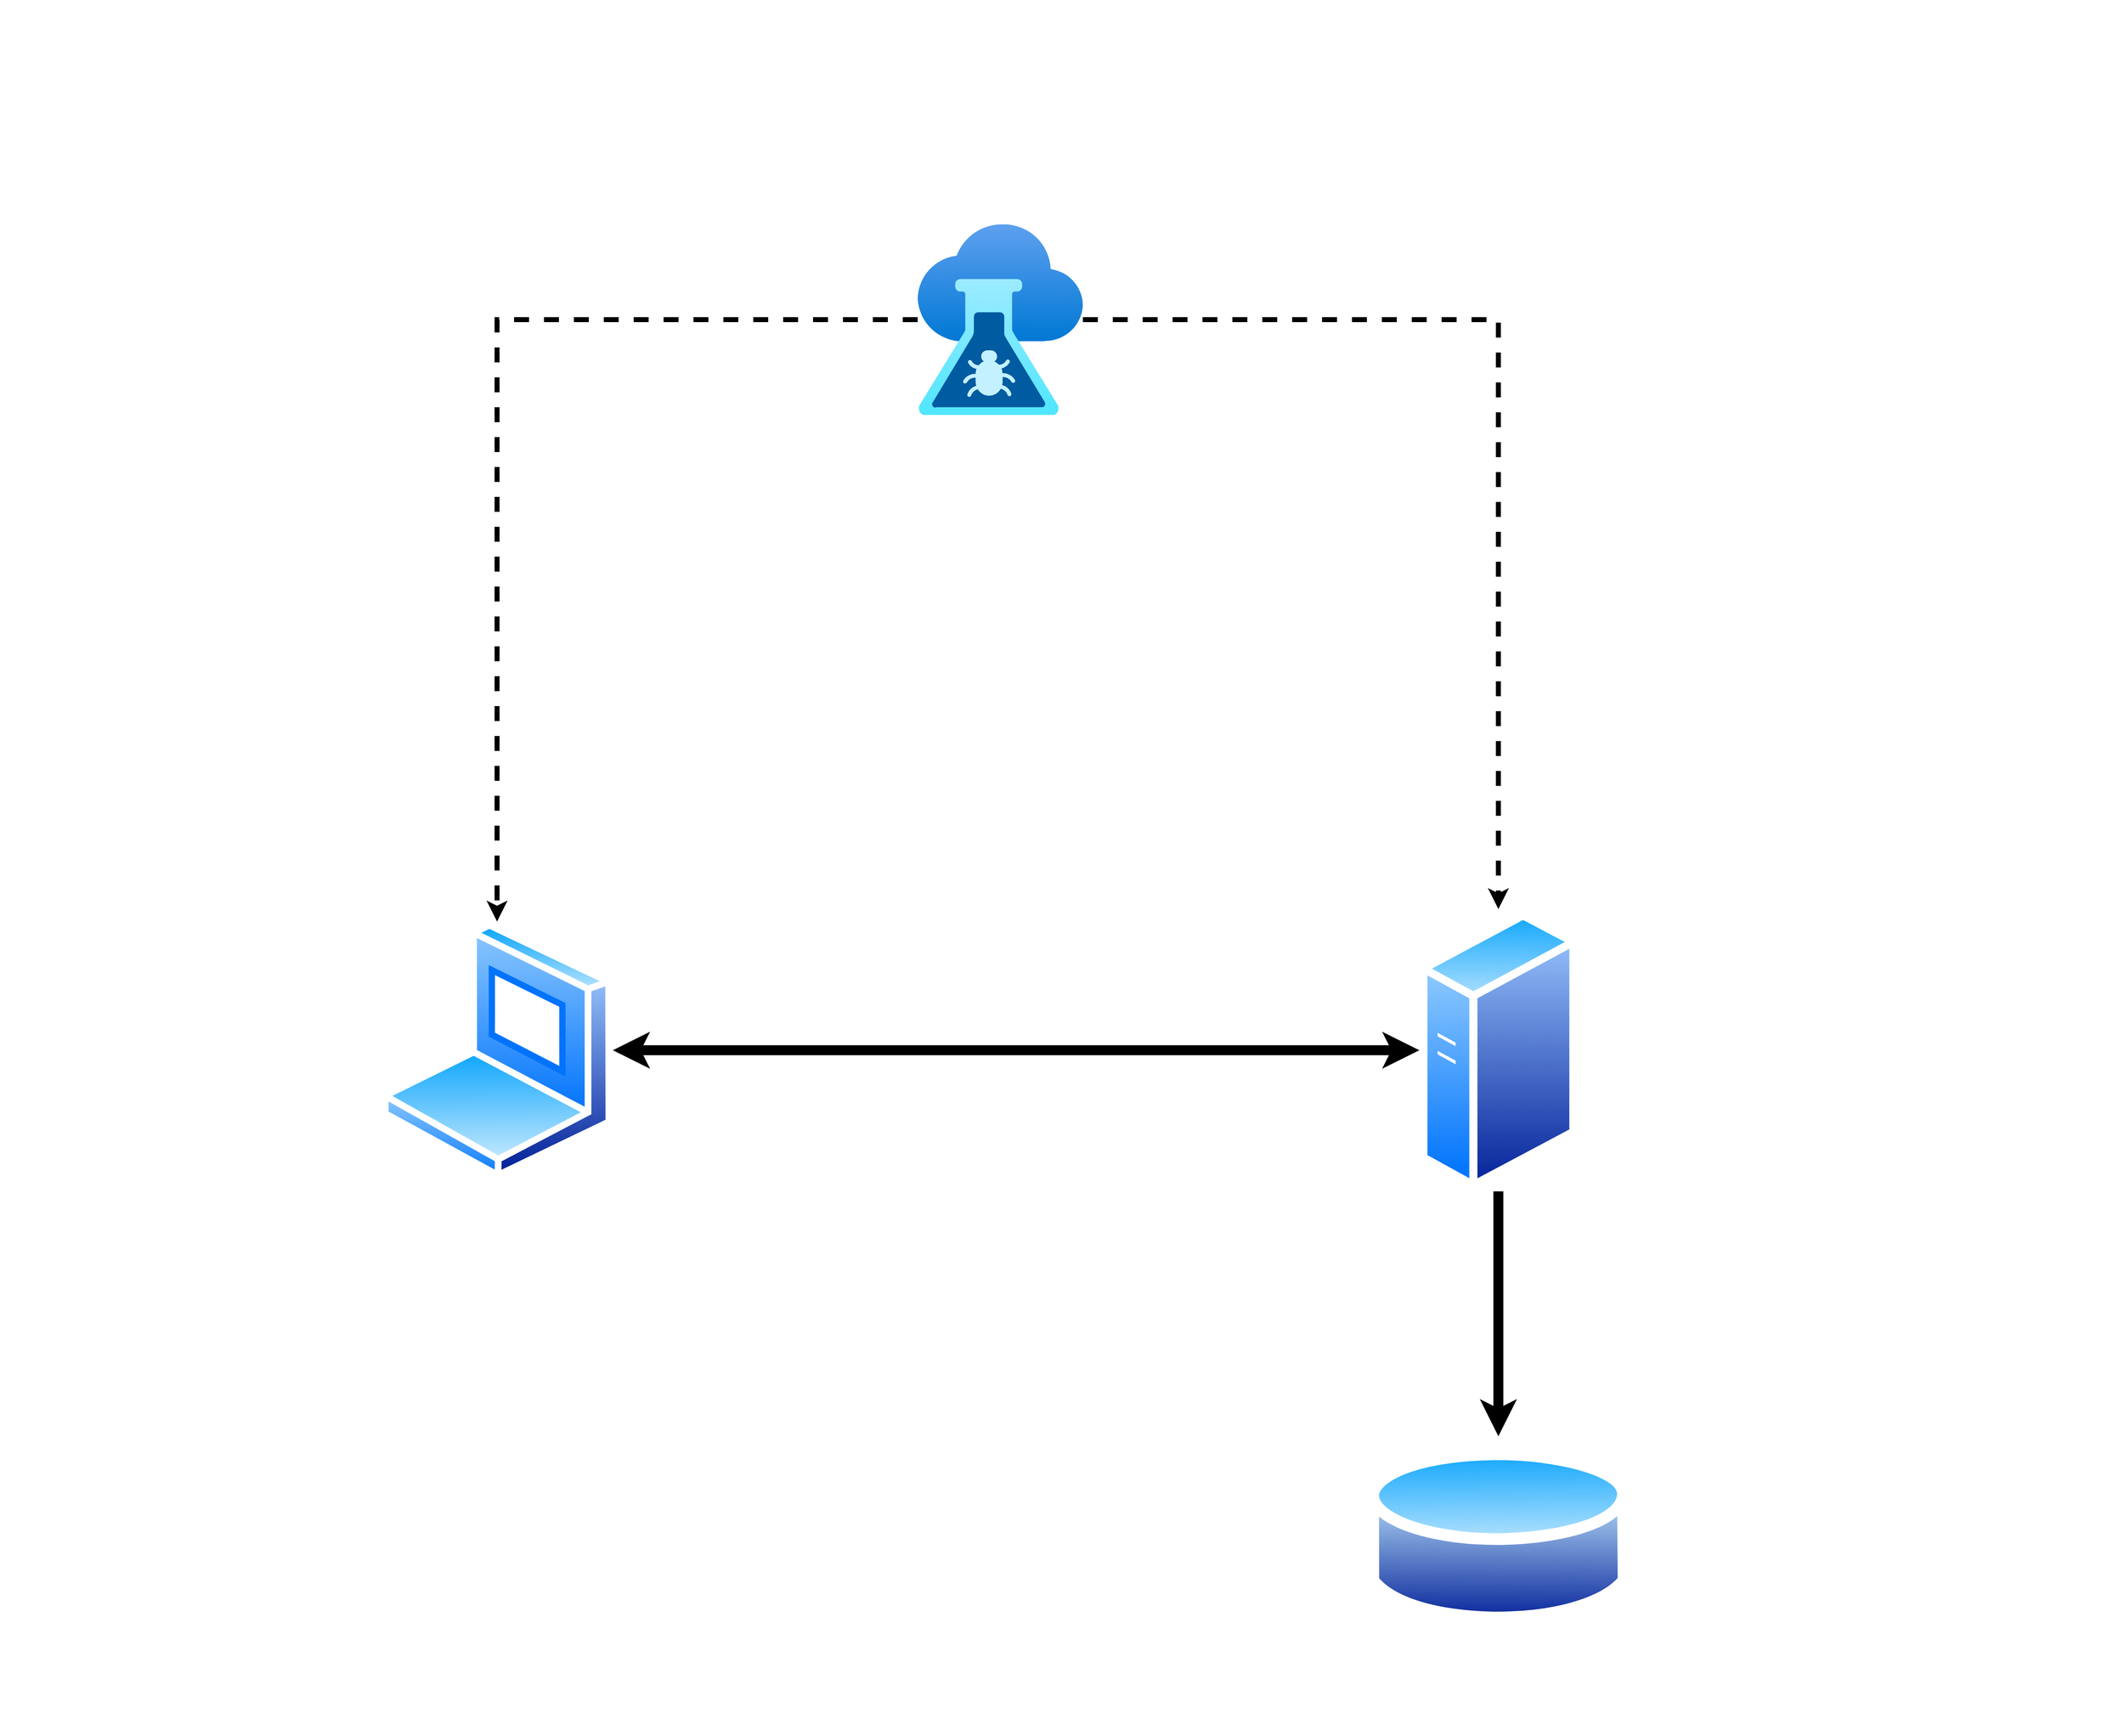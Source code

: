 <mxfile version="21.0.6" type="device"><diagram name="Page-1" id="CYXfLrV17CIGDWPFDNbR"><mxGraphModel dx="3970" dy="3450" grid="1" gridSize="10" guides="1" tooltips="1" connect="1" arrows="1" fold="1" page="1" pageScale="1" pageWidth="850" pageHeight="1100" math="0" shadow="0"><root><mxCell id="0"/><mxCell id="1" parent="0"/><mxCell id="HUwgQQ0_C2R8pQfqlxiG-9" style="edgeStyle=orthogonalEdgeStyle;rounded=0;orthogonalLoop=1;jettySize=auto;html=1;strokeWidth=12;startArrow=classic;startFill=1;" edge="1" parent="1" source="HUwgQQ0_C2R8pQfqlxiG-1" target="HUwgQQ0_C2R8pQfqlxiG-2"><mxGeometry relative="1" as="geometry"/></mxCell><mxCell id="HUwgQQ0_C2R8pQfqlxiG-1" value="" style="aspect=fixed;perimeter=ellipsePerimeter;html=1;align=center;shadow=0;dashed=0;spacingTop=3;image;image=img/lib/active_directory/laptop_client.svg;" vertex="1" parent="1"><mxGeometry x="530" y="160" width="279" height="310" as="geometry"/></mxCell><mxCell id="HUwgQQ0_C2R8pQfqlxiG-10" style="edgeStyle=orthogonalEdgeStyle;rounded=0;orthogonalLoop=1;jettySize=auto;html=1;strokeWidth=12;" edge="1" parent="1" source="HUwgQQ0_C2R8pQfqlxiG-2" target="HUwgQQ0_C2R8pQfqlxiG-3"><mxGeometry relative="1" as="geometry"/></mxCell><mxCell id="HUwgQQ0_C2R8pQfqlxiG-2" value="" style="aspect=fixed;perimeter=ellipsePerimeter;html=1;align=center;shadow=0;dashed=0;spacingTop=3;image;image=img/lib/active_directory/generic_server.svg;" vertex="1" parent="1"><mxGeometry x="1780" y="145" width="190.4" height="340" as="geometry"/></mxCell><mxCell id="HUwgQQ0_C2R8pQfqlxiG-3" value="" style="aspect=fixed;perimeter=ellipsePerimeter;html=1;align=center;shadow=0;dashed=0;spacingTop=3;image;image=img/lib/active_directory/database.svg;" vertex="1" parent="1"><mxGeometry x="1717.3" y="780" width="315.79" height="240" as="geometry"/></mxCell><mxCell id="HUwgQQ0_C2R8pQfqlxiG-12" style="edgeStyle=orthogonalEdgeStyle;rounded=0;orthogonalLoop=1;jettySize=auto;html=1;entryX=0.5;entryY=0;entryDx=0;entryDy=0;strokeWidth=6;dashed=1;" edge="1" parent="1" source="HUwgQQ0_C2R8pQfqlxiG-8" target="HUwgQQ0_C2R8pQfqlxiG-1"><mxGeometry relative="1" as="geometry"/></mxCell><mxCell id="HUwgQQ0_C2R8pQfqlxiG-13" style="edgeStyle=orthogonalEdgeStyle;rounded=0;orthogonalLoop=1;jettySize=auto;html=1;strokeWidth=6;dashed=1;" edge="1" parent="1" source="HUwgQQ0_C2R8pQfqlxiG-8" target="HUwgQQ0_C2R8pQfqlxiG-2"><mxGeometry relative="1" as="geometry"/></mxCell><mxCell id="HUwgQQ0_C2R8pQfqlxiG-8" value="" style="aspect=fixed;html=1;points=[];align=center;image;fontSize=12;image=img/lib/azure2/devops/CloudTest.svg;" vertex="1" parent="1"><mxGeometry x="1176" y="-680" width="198.88" height="230" as="geometry"/></mxCell><mxCell id="HUwgQQ0_C2R8pQfqlxiG-14" value="" style="shape=image;verticalLabelPosition=bottom;labelBackgroundColor=default;verticalAlign=top;aspect=fixed;imageAspect=0;image=https://upload.wikimedia.org/wikipedia/commons/thumb/7/7d/Microsoft_.NET_logo.svg/1200px-Microsoft_.NET_logo.svg.png;" vertex="1" parent="1"><mxGeometry x="2110" y="130" width="370" height="370" as="geometry"/></mxCell><mxCell id="HUwgQQ0_C2R8pQfqlxiG-16" value="" style="shape=image;verticalLabelPosition=bottom;labelBackgroundColor=default;verticalAlign=top;aspect=fixed;imageAspect=0;image=https://www.sqlservertutorial.net/wp-content/uploads/sql-server-tutorial.svg;" vertex="1" parent="1"><mxGeometry x="2070" y="690" width="557.14" height="450" as="geometry"/></mxCell><mxCell id="HUwgQQ0_C2R8pQfqlxiG-17" value="" style="shape=image;verticalLabelPosition=bottom;labelBackgroundColor=default;verticalAlign=top;aspect=fixed;imageAspect=0;image=https://upload.wikimedia.org/wikipedia/commons/thumb/7/7d/Microsoft_.NET_logo.svg/1200px-Microsoft_.NET_logo.svg.png;" vertex="1" parent="1"><mxGeometry x="1400" y="-930" width="230" height="230" as="geometry"/></mxCell><mxCell id="HUwgQQ0_C2R8pQfqlxiG-18" value="" style="shape=image;verticalLabelPosition=bottom;labelBackgroundColor=default;verticalAlign=top;aspect=fixed;imageAspect=0;image=https://upload.wikimedia.org/wikipedia/commons/thumb/c/cf/Angular_full_color_logo.svg/1200px-Angular_full_color_logo.svg.png;" vertex="1" parent="1"><mxGeometry x="980" y="-950" width="260" height="260" as="geometry"/></mxCell><mxCell id="HUwgQQ0_C2R8pQfqlxiG-19" value="" style="shape=image;verticalLabelPosition=bottom;labelBackgroundColor=default;verticalAlign=top;aspect=fixed;imageAspect=0;image=https://upload.wikimedia.org/wikipedia/commons/thumb/c/cf/Angular_full_color_logo.svg/1200px-Angular_full_color_logo.svg.png;" vertex="1" parent="1"><mxGeometry x="71" y="100" width="430" height="430" as="geometry"/></mxCell><mxCell id="HUwgQQ0_C2R8pQfqlxiG-20" value="" style="shape=image;verticalLabelPosition=bottom;labelBackgroundColor=default;verticalAlign=top;aspect=fixed;imageAspect=0;image=https://kmyr.dev/posts/visual-studio.png;" vertex="1" parent="1"><mxGeometry x="957" y="-390" width="635.55" height="260" as="geometry"/></mxCell><mxCell id="HUwgQQ0_C2R8pQfqlxiG-21" value="" style="shape=image;verticalLabelPosition=bottom;labelBackgroundColor=default;verticalAlign=top;aspect=fixed;imageAspect=0;image=https://thurrott.s3.amazonaws.com/wp-content/uploads/sites/2/2023/01/GitHub.jpeg;" vertex="1" parent="1"><mxGeometry x="1014.78" y="-91" width="520" height="293" as="geometry"/></mxCell></root></mxGraphModel></diagram></mxfile>